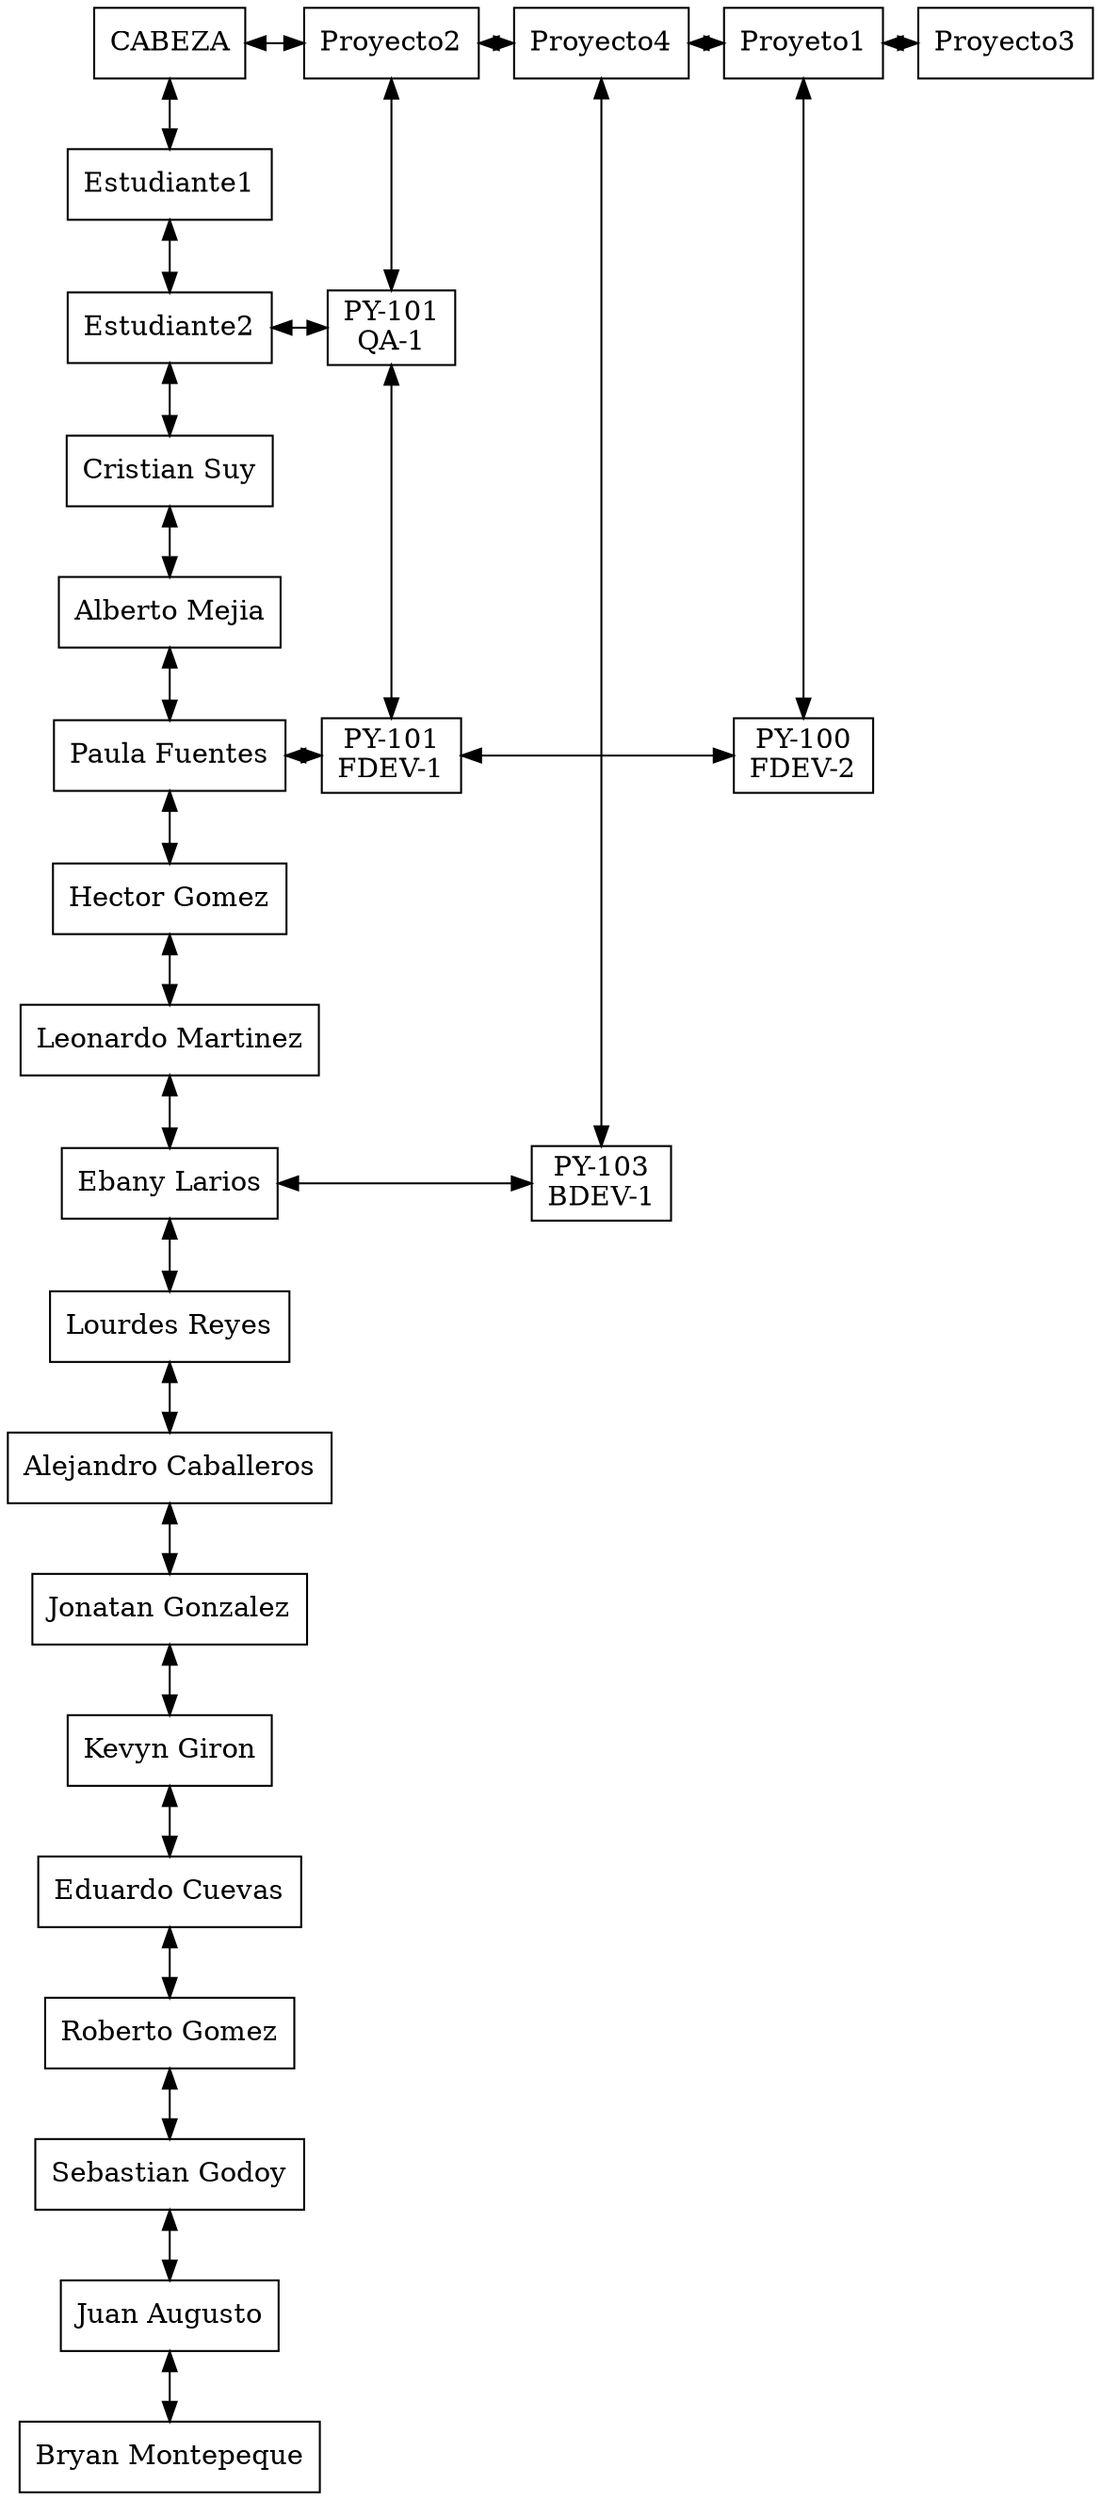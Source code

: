 digraph MatrizCapa{ 
 node[shape=box] 
 rankdir=UD;
{rank=same; 
nodo0x1386f40[label="CABEZA\n" ,group=0]; 
nodo0x138b978[label="Proyecto2" ,group=1]; 
nodo0x138b9a8[label="Proyecto4" ,group=2]; 
nodo0x138b9d8[label="Proyeto1" ,group=3]; 
nodo0x138ba08[label="Proyecto3" ,group=4]; 
} 
{rank=same; 
nodo0x138ba38[label="Estudiante1" ,group=0]; 
} 
{rank=same; 
nodo0x138ba68[label="Estudiante2" ,group=0]; 
nodo0x138bcd0[label="PY-101\nQA-1" ,group=1]; 
} 
{rank=same; 
nodo0x138ba98[label="Cristian Suy" ,group=0]; 
} 
{rank=same; 
nodo0x138bac8[label="Alberto Mejia" ,group=0]; 
} 
{rank=same; 
nodo0x138bc10[label="Paula Fuentes" ,group=0]; 
nodo0x138bd60[label="PY-101\nFDEV-1" ,group=1]; 
nodo0x138be80[label="PY-100\nFDEV-2" ,group=3]; 
} 
{rank=same; 
nodo0x138bdc0[label="Hector Gomez" ,group=0]; 
} 
{rank=same; 
nodo0x138bc40[label="Leonardo Martinez" ,group=0]; 
} 
{rank=same; 
nodo0x138bc70[label="Ebany Larios" ,group=0]; 
nodo0x138beb0[label="PY-103\nBDEV-1" ,group=2]; 
} 
{rank=same; 
nodo0x138be50[label="Lourdes Reyes" ,group=0]; 
} 
{rank=same; 
nodo0x138bd00[label="Alejandro Caballeros" ,group=0]; 
} 
{rank=same; 
nodo0x138bd90[label="Jonatan Gonzalez" ,group=0]; 
} 
{rank=same; 
nodo0x138bca0[label="Kevyn Giron" ,group=0]; 
} 
{rank=same; 
nodo0x138be20[label="Eduardo Cuevas" ,group=0]; 
} 
{rank=same; 
nodo0x138bb80[label="Roberto Gomez" ,group=0]; 
} 
{rank=same; 
nodo0x138bbb0[label="Sebastian Godoy" ,group=0]; 
} 
{rank=same; 
nodo0x138bd30[label="Juan Augusto" ,group=0]; 
} 
{rank=same; 
nodo0x138bdf0[label="Bryan Montepeque" ,group=0]; 
} 
nodo0x1386f40 -> nodo0x138b978 [dir=both];
nodo0x138b978 -> nodo0x138b9a8 [dir=both];
nodo0x138b9a8 -> nodo0x138b9d8 [dir=both];
nodo0x138b9d8 -> nodo0x138ba08 [dir=both];
nodo0x138ba68 -> nodo0x138bcd0 [dir=both];
nodo0x138bc10 -> nodo0x138bd60 [dir=both];
nodo0x138bd60 -> nodo0x138be80 [dir=both];
nodo0x138bc70 -> nodo0x138beb0 [dir=both];
nodo0x1386f40 -> nodo0x138ba38 [dir=both];
nodo0x138ba38 -> nodo0x138ba68 [dir=both];
nodo0x138ba68 -> nodo0x138ba98 [dir=both];
nodo0x138ba98 -> nodo0x138bac8 [dir=both];
nodo0x138bac8 -> nodo0x138bc10 [dir=both];
nodo0x138bc10 -> nodo0x138bdc0 [dir=both];
nodo0x138bdc0 -> nodo0x138bc40 [dir=both];
nodo0x138bc40 -> nodo0x138bc70 [dir=both];
nodo0x138bc70 -> nodo0x138be50 [dir=both];
nodo0x138be50 -> nodo0x138bd00 [dir=both];
nodo0x138bd00 -> nodo0x138bd90 [dir=both];
nodo0x138bd90 -> nodo0x138bca0 [dir=both];
nodo0x138bca0 -> nodo0x138be20 [dir=both];
nodo0x138be20 -> nodo0x138bb80 [dir=both];
nodo0x138bb80 -> nodo0x138bbb0 [dir=both];
nodo0x138bbb0 -> nodo0x138bd30 [dir=both];
nodo0x138bd30 -> nodo0x138bdf0 [dir=both];
nodo0x138b978 -> nodo0x138bcd0 [dir=both];
nodo0x138bcd0 -> nodo0x138bd60 [dir=both];
nodo0x138b9a8 -> nodo0x138beb0 [dir=both];
nodo0x138b9d8 -> nodo0x138be80 [dir=both];
} 
